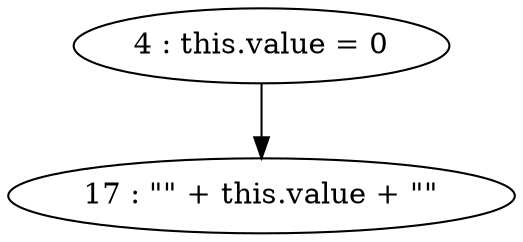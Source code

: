 digraph G {
"4 : this.value = 0"
"4 : this.value = 0" -> "17 : \"\" + this.value + \"\""
"17 : \"\" + this.value + \"\""
}